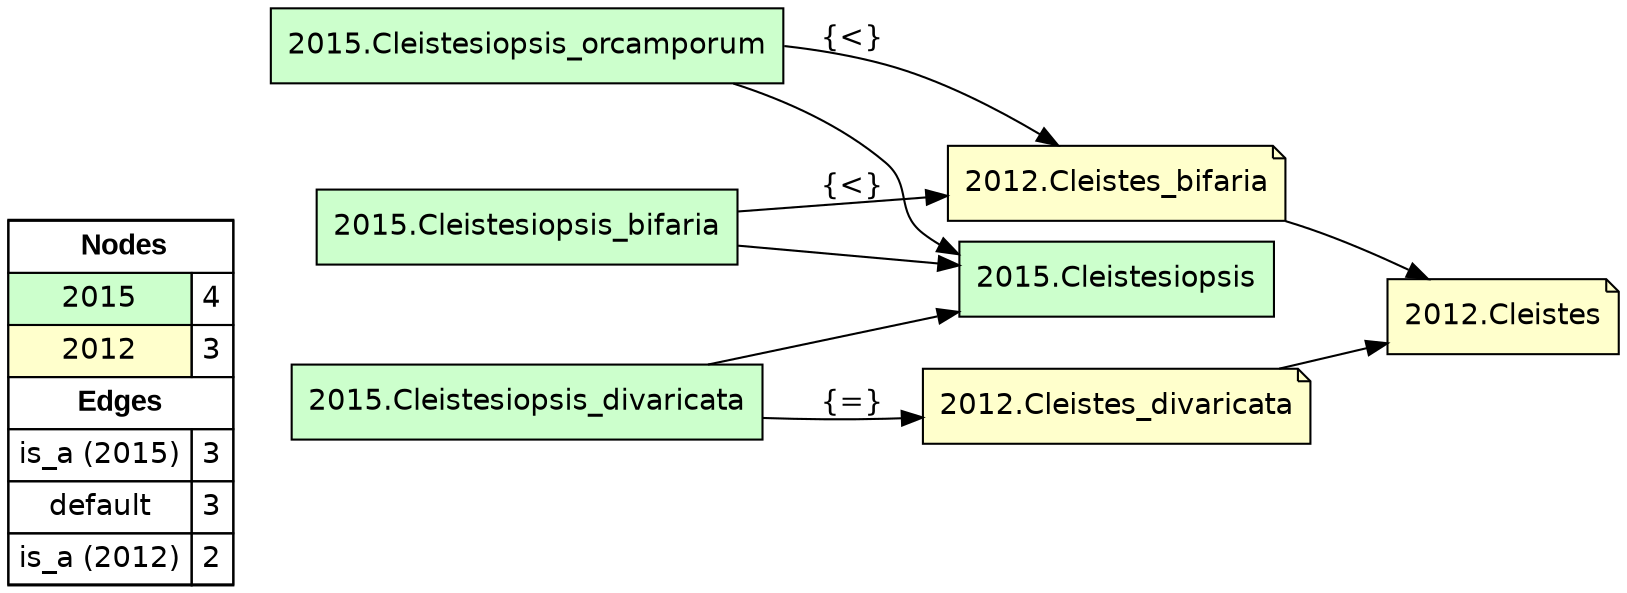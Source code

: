 digraph{
rankdir=LR
node[shape=circle style=filled fillcolor="#FFFFFF"] 
node[shape=box style=filled fillcolor="#CCFFCC" fontname="helvetica"] 
"2015.Cleistesiopsis_bifaria"
"2015.Cleistesiopsis_orcamporum"
"2015.Cleistesiopsis"
"2015.Cleistesiopsis_divaricata"
node[shape=circle style=filled fillcolor="#FFFFFF"] 
node[shape=note style=filled fillcolor="#FFFFCC" fontname="helvetica"] 
"2012.Cleistes_divaricata"
"2012.Cleistes"
"2012.Cleistes_bifaria"
edge[style=solid color="#000000" constraint=true penwidth=1 dir=forward]
edge[style=solid color="#000000" constraint=true penwidth=1 dir=forward]
"2015.Cleistesiopsis_orcamporum" -> "2015.Cleistesiopsis"
"2015.Cleistesiopsis_bifaria" -> "2015.Cleistesiopsis"
"2015.Cleistesiopsis_divaricata" -> "2015.Cleistesiopsis"
edge[style=solid color="#000000" constraint=true penwidth=1 dir=forward]
edge[style=solid color="#000000" constraint=true penwidth=1 dir=forward]
"2015.Cleistesiopsis_divaricata" -> "2012.Cleistes_divaricata" [label="{=}"]
"2015.Cleistesiopsis_orcamporum" -> "2012.Cleistes_bifaria" [label="{<}"]
"2015.Cleistesiopsis_bifaria" -> "2012.Cleistes_bifaria" [label="{<}"]
edge[style=solid color="#000000" constraint=true penwidth=1 dir=forward]
edge[style=dashed color="#AA00FF" constraint=true penwidth=2 dir=both]
edge[style=solid color="#000000" constraint=true penwidth=1 dir=forward]
edge[style=solid color="#000000" constraint=true penwidth=1 dir=forward]
"2012.Cleistes_divaricata" -> "2012.Cleistes"
"2012.Cleistes_bifaria" -> "2012.Cleistes"
node[shape=box] 
{rank=source Legend [fillcolor= white margin=0 label=< 
 <TABLE BORDER="0" CELLBORDER="1" CELLSPACING="0" CELLPADDING="4"> 
<TR> <TD COLSPAN="2"><font face="Arial Black"> Nodes</font></TD> </TR> 
<TR> 
 <TD bgcolor="#CCFFCC" fontname="helvetica">2015</TD> 
 <TD>4</TD> 
 </TR> 
<TR> 
 <TD bgcolor="#FFFFCC" fontname="helvetica">2012</TD> 
 <TD>3</TD> 
 </TR> 
<TR> <TD COLSPAN="2"><font face = "Arial Black"> Edges </font></TD> </TR> 
<TR> 
 <TD><font color ="#000000">is_a (2015)</font></TD><TD>3</TD>
</TR>
<TR> 
 <TD><font color ="#000000">default</font></TD><TD>3</TD>
</TR>
<TR> 
 <TD><font color ="#000000">is_a (2012)</font></TD><TD>2</TD>
</TR>
</TABLE> 
 >] } 
}